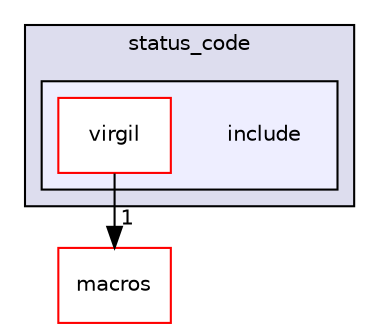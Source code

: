 digraph "include" {
  compound=true
  node [ fontsize="10", fontname="Helvetica"];
  edge [ labelfontsize="10", labelfontname="Helvetica"];
  subgraph clusterdir_ce69f04d794f898617ad6ff7228c17b7 {
    graph [ bgcolor="#ddddee", pencolor="black", label="status_code" fontname="Helvetica", fontsize="10", URL="dir_ce69f04d794f898617ad6ff7228c17b7.html"]
  subgraph clusterdir_1883aeebe98cb4c3bea822bee3eb0d06 {
    graph [ bgcolor="#eeeeff", pencolor="black", label="" URL="dir_1883aeebe98cb4c3bea822bee3eb0d06.html"];
    dir_1883aeebe98cb4c3bea822bee3eb0d06 [shape=plaintext label="include"];
    dir_9c7cbd56614e60a2f76656a52a4126a6 [shape=box label="virgil" color="red" fillcolor="white" style="filled" URL="dir_9c7cbd56614e60a2f76656a52a4126a6.html"];
  }
  }
  dir_3d071403e2ee5b5ff92bbab7a6ce2a2e [shape=box label="macros" fillcolor="white" style="filled" color="red" URL="dir_3d071403e2ee5b5ff92bbab7a6ce2a2e.html"];
  dir_9c7cbd56614e60a2f76656a52a4126a6->dir_3d071403e2ee5b5ff92bbab7a6ce2a2e [headlabel="1", labeldistance=1.5 headhref="dir_000088_000063.html"];
}

